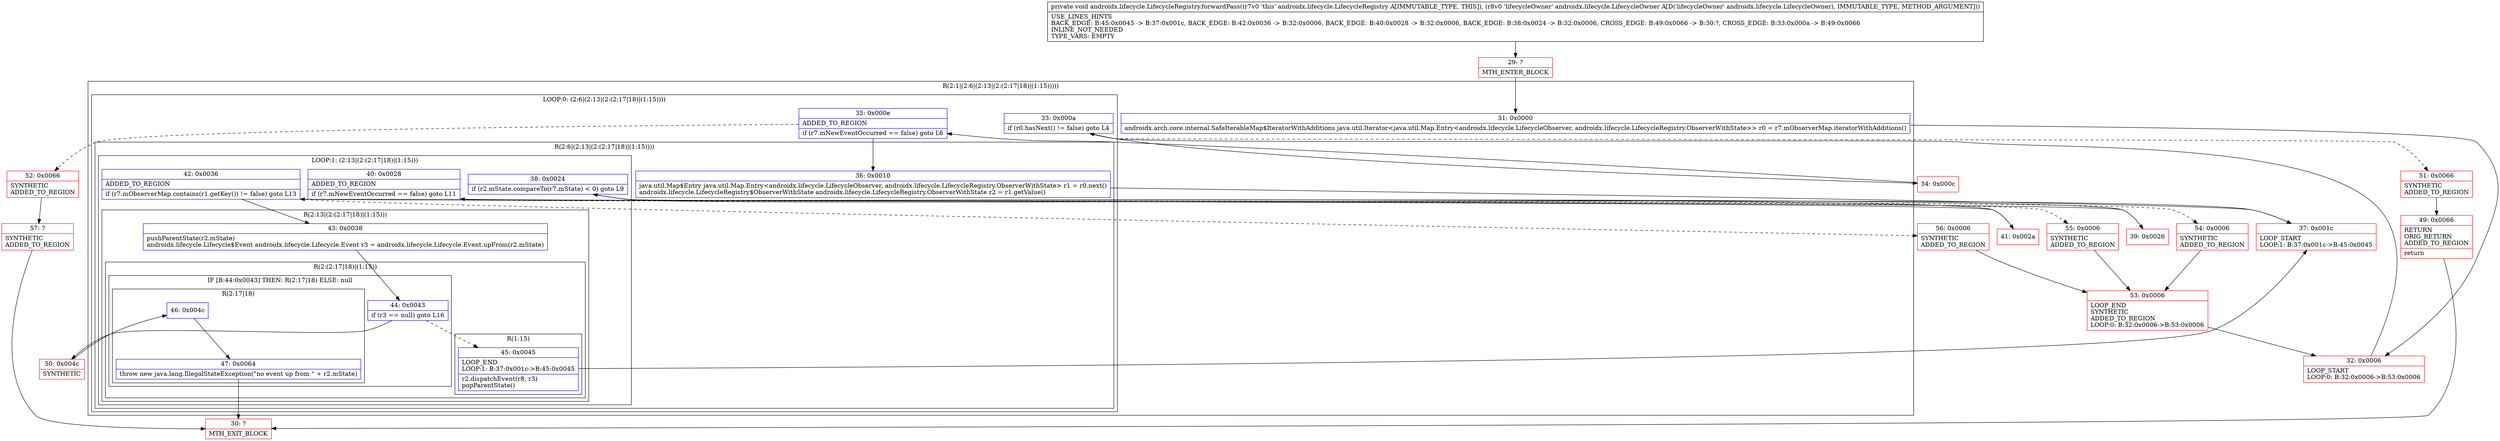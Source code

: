 digraph "CFG forandroidx.lifecycle.LifecycleRegistry.forwardPass(Landroidx\/lifecycle\/LifecycleOwner;)V" {
subgraph cluster_Region_2109174249 {
label = "R(2:1|(2:6|(2:13|(2:(2:17|18)|(1:15)))))";
node [shape=record,color=blue];
Node_31 [shape=record,label="{31\:\ 0x0000|androidx.arch.core.internal.SafeIterableMap$IteratorWithAdditions java.util.Iterator\<java.util.Map.Entry\<androidx.lifecycle.LifecycleObserver, androidx.lifecycle.LifecycleRegistry.ObserverWithState\>\> r0 = r7.mObserverMap.iteratorWithAdditions()\l}"];
subgraph cluster_LoopRegion_1171570631 {
label = "LOOP:0: (2:6|(2:13|(2:(2:17|18)|(1:15))))";
node [shape=record,color=blue];
Node_33 [shape=record,label="{33\:\ 0x000a|if (r0.hasNext() != false) goto L4\l}"];
Node_35 [shape=record,label="{35\:\ 0x000e|ADDED_TO_REGION\l|if (r7.mNewEventOccurred == false) goto L6\l}"];
subgraph cluster_Region_1101184734 {
label = "R(2:6|(2:13|(2:(2:17|18)|(1:15))))";
node [shape=record,color=blue];
Node_36 [shape=record,label="{36\:\ 0x0010|java.util.Map$Entry java.util.Map.Entry\<androidx.lifecycle.LifecycleObserver, androidx.lifecycle.LifecycleRegistry.ObserverWithState\> r1 = r0.next()\landroidx.lifecycle.LifecycleRegistry$ObserverWithState androidx.lifecycle.LifecycleRegistry.ObserverWithState r2 = r1.getValue()\l}"];
subgraph cluster_LoopRegion_248043506 {
label = "LOOP:1: (2:13|(2:(2:17|18)|(1:15)))";
node [shape=record,color=blue];
Node_38 [shape=record,label="{38\:\ 0x0024|if (r2.mState.compareTo(r7.mState) \< 0) goto L9\l}"];
Node_40 [shape=record,label="{40\:\ 0x0028|ADDED_TO_REGION\l|if (r7.mNewEventOccurred == false) goto L11\l}"];
Node_42 [shape=record,label="{42\:\ 0x0036|ADDED_TO_REGION\l|if (r7.mObserverMap.contains(r1.getKey()) != false) goto L13\l}"];
subgraph cluster_Region_1219938299 {
label = "R(2:13|(2:(2:17|18)|(1:15)))";
node [shape=record,color=blue];
Node_43 [shape=record,label="{43\:\ 0x0038|pushParentState(r2.mState)\landroidx.lifecycle.Lifecycle$Event androidx.lifecycle.Lifecycle.Event r3 = androidx.lifecycle.Lifecycle.Event.upFrom(r2.mState)\l}"];
subgraph cluster_Region_431265650 {
label = "R(2:(2:17|18)|(1:15))";
node [shape=record,color=blue];
subgraph cluster_IfRegion_876823320 {
label = "IF [B:44:0x0043] THEN: R(2:17|18) ELSE: null";
node [shape=record,color=blue];
Node_44 [shape=record,label="{44\:\ 0x0043|if (r3 == null) goto L16\l}"];
subgraph cluster_Region_679244717 {
label = "R(2:17|18)";
node [shape=record,color=blue];
Node_46 [shape=record,label="{46\:\ 0x004c}"];
Node_47 [shape=record,label="{47\:\ 0x0064|throw new java.lang.IllegalStateException(\"no event up from \" + r2.mState)\l}"];
}
}
subgraph cluster_Region_2096917554 {
label = "R(1:15)";
node [shape=record,color=blue];
Node_45 [shape=record,label="{45\:\ 0x0045|LOOP_END\lLOOP:1: B:37:0x001c\-\>B:45:0x0045\l|r2.dispatchEvent(r8, r3)\lpopParentState()\l}"];
}
}
}
}
}
}
}
Node_29 [shape=record,color=red,label="{29\:\ ?|MTH_ENTER_BLOCK\l}"];
Node_32 [shape=record,color=red,label="{32\:\ 0x0006|LOOP_START\lLOOP:0: B:32:0x0006\-\>B:53:0x0006\l}"];
Node_34 [shape=record,color=red,label="{34\:\ 0x000c}"];
Node_37 [shape=record,color=red,label="{37\:\ 0x001c|LOOP_START\lLOOP:1: B:37:0x001c\-\>B:45:0x0045\l}"];
Node_39 [shape=record,color=red,label="{39\:\ 0x0026}"];
Node_41 [shape=record,color=red,label="{41\:\ 0x002a}"];
Node_50 [shape=record,color=red,label="{50\:\ 0x004c|SYNTHETIC\l}"];
Node_30 [shape=record,color=red,label="{30\:\ ?|MTH_EXIT_BLOCK\l}"];
Node_56 [shape=record,color=red,label="{56\:\ 0x0006|SYNTHETIC\lADDED_TO_REGION\l}"];
Node_53 [shape=record,color=red,label="{53\:\ 0x0006|LOOP_END\lSYNTHETIC\lADDED_TO_REGION\lLOOP:0: B:32:0x0006\-\>B:53:0x0006\l}"];
Node_55 [shape=record,color=red,label="{55\:\ 0x0006|SYNTHETIC\lADDED_TO_REGION\l}"];
Node_54 [shape=record,color=red,label="{54\:\ 0x0006|SYNTHETIC\lADDED_TO_REGION\l}"];
Node_52 [shape=record,color=red,label="{52\:\ 0x0066|SYNTHETIC\lADDED_TO_REGION\l}"];
Node_57 [shape=record,color=red,label="{57\:\ ?|SYNTHETIC\lADDED_TO_REGION\l}"];
Node_51 [shape=record,color=red,label="{51\:\ 0x0066|SYNTHETIC\lADDED_TO_REGION\l}"];
Node_49 [shape=record,color=red,label="{49\:\ 0x0066|RETURN\lORIG_RETURN\lADDED_TO_REGION\l|return\l}"];
MethodNode[shape=record,label="{private void androidx.lifecycle.LifecycleRegistry.forwardPass((r7v0 'this' androidx.lifecycle.LifecycleRegistry A[IMMUTABLE_TYPE, THIS]), (r8v0 'lifecycleOwner' androidx.lifecycle.LifecycleOwner A[D('lifecycleOwner' androidx.lifecycle.LifecycleOwner), IMMUTABLE_TYPE, METHOD_ARGUMENT]))  | USE_LINES_HINTS\lBACK_EDGE: B:45:0x0045 \-\> B:37:0x001c, BACK_EDGE: B:42:0x0036 \-\> B:32:0x0006, BACK_EDGE: B:40:0x0028 \-\> B:32:0x0006, BACK_EDGE: B:38:0x0024 \-\> B:32:0x0006, CROSS_EDGE: B:49:0x0066 \-\> B:30:?, CROSS_EDGE: B:33:0x000a \-\> B:49:0x0066\lINLINE_NOT_NEEDED\lTYPE_VARS: EMPTY\l}"];
MethodNode -> Node_29;Node_31 -> Node_32;
Node_33 -> Node_34;
Node_33 -> Node_51[style=dashed];
Node_35 -> Node_36;
Node_35 -> Node_52[style=dashed];
Node_36 -> Node_37;
Node_38 -> Node_39;
Node_38 -> Node_54[style=dashed];
Node_40 -> Node_41;
Node_40 -> Node_55[style=dashed];
Node_42 -> Node_43;
Node_42 -> Node_56[style=dashed];
Node_43 -> Node_44;
Node_44 -> Node_45[style=dashed];
Node_44 -> Node_50;
Node_46 -> Node_47;
Node_47 -> Node_30;
Node_45 -> Node_37;
Node_29 -> Node_31;
Node_32 -> Node_33;
Node_34 -> Node_35;
Node_37 -> Node_38;
Node_39 -> Node_40;
Node_41 -> Node_42;
Node_50 -> Node_46;
Node_56 -> Node_53;
Node_53 -> Node_32;
Node_55 -> Node_53;
Node_54 -> Node_53;
Node_52 -> Node_57;
Node_57 -> Node_30;
Node_51 -> Node_49;
Node_49 -> Node_30;
}

